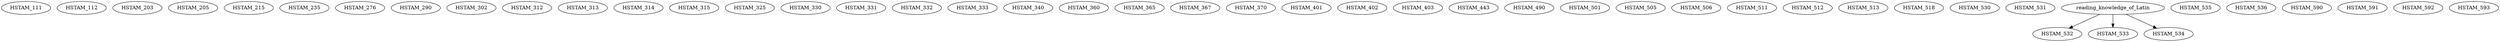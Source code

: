 digraph G {
    HSTAM_111;
    HSTAM_112;
    HSTAM_203;
    HSTAM_205;
    HSTAM_215;
    HSTAM_235;
    HSTAM_276;
    HSTAM_290;
    HSTAM_302;
    HSTAM_312;
    HSTAM_313;
    HSTAM_314;
    HSTAM_315;
    HSTAM_325;
    HSTAM_330;
    HSTAM_331;
    HSTAM_332;
    HSTAM_333;
    HSTAM_340;
    HSTAM_360;
    HSTAM_365;
    HSTAM_367;
    HSTAM_370;
    HSTAM_401;
    HSTAM_402;
    HSTAM_403;
    HSTAM_443;
    HSTAM_490;
    HSTAM_501;
    HSTAM_505;
    HSTAM_506;
    HSTAM_511;
    HSTAM_512;
    HSTAM_513;
    HSTAM_518;
    HSTAM_530;
    HSTAM_531;
    edge [color=black];
    reading_knowledge_of_Latin -> HSTAM_532;
    edge [color=black];
    reading_knowledge_of_Latin -> HSTAM_533;
    edge [color=black];
    reading_knowledge_of_Latin -> HSTAM_534;
    HSTAM_535;
    HSTAM_536;
    HSTAM_590;
    HSTAM_591;
    HSTAM_592;
    HSTAM_593;
}
